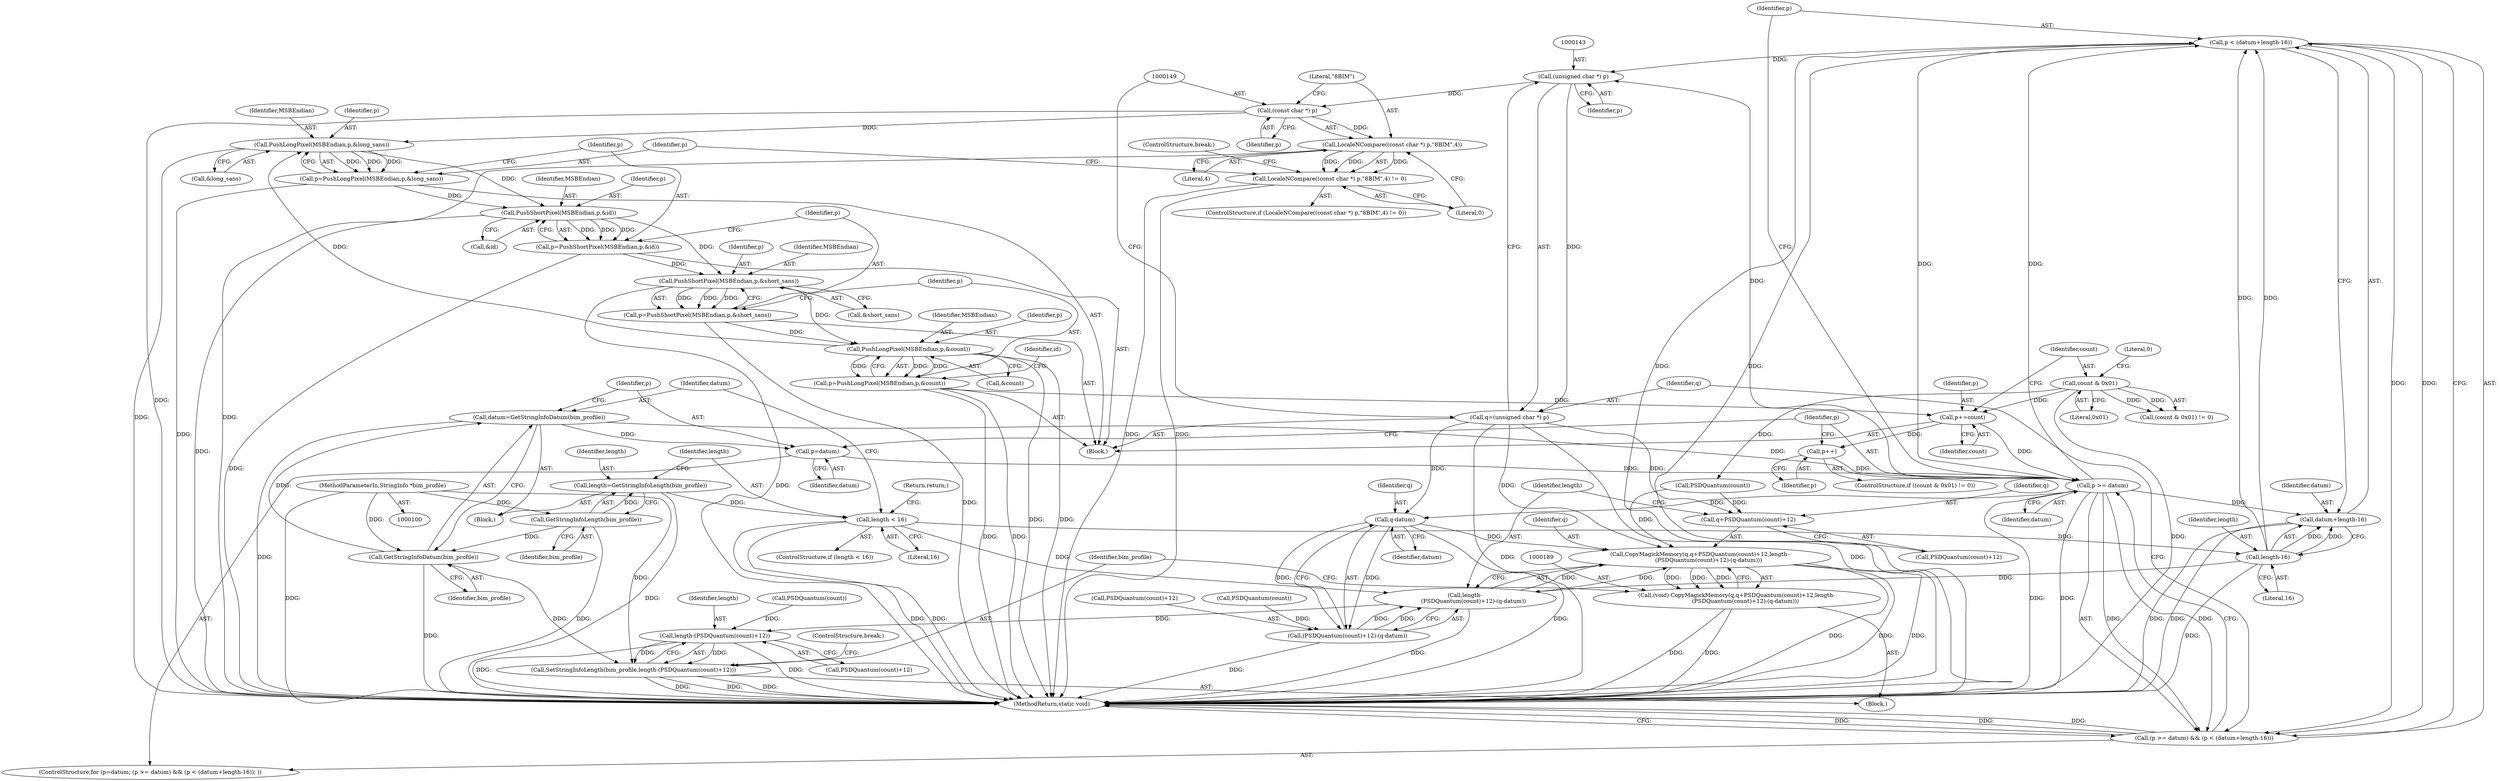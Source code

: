 digraph "1_ImageMagick_53c1dcd34bed85181b901bfce1a2322f85a59472@pointer" {
"1000131" [label="(Call,p < (datum+length-16))"];
"1000128" [label="(Call,p >= datum)"];
"1000217" [label="(Call,p+=count)"];
"1000222" [label="(Call,count & 0x01)"];
"1000176" [label="(Call,p=PushLongPixel(MSBEndian,p,&count))"];
"1000178" [label="(Call,PushLongPixel(MSBEndian,p,&count))"];
"1000171" [label="(Call,PushShortPixel(MSBEndian,p,&short_sans))"];
"1000164" [label="(Call,PushShortPixel(MSBEndian,p,&id))"];
"1000157" [label="(Call,PushLongPixel(MSBEndian,p,&long_sans))"];
"1000148" [label="(Call,(const char *) p)"];
"1000142" [label="(Call,(unsigned char *) p)"];
"1000131" [label="(Call,p < (datum+length-16))"];
"1000135" [label="(Call,length-16)"];
"1000115" [label="(Call,length < 16)"];
"1000110" [label="(Call,length=GetStringInfoLength(bim_profile))"];
"1000112" [label="(Call,GetStringInfoLength(bim_profile))"];
"1000101" [label="(MethodParameterIn,StringInfo *bim_profile)"];
"1000155" [label="(Call,p=PushLongPixel(MSBEndian,p,&long_sans))"];
"1000162" [label="(Call,p=PushShortPixel(MSBEndian,p,&id))"];
"1000169" [label="(Call,p=PushShortPixel(MSBEndian,p,&short_sans))"];
"1000124" [label="(Call,p=datum)"];
"1000119" [label="(Call,datum=GetStringInfoDatum(bim_profile))"];
"1000121" [label="(Call,GetStringInfoDatum(bim_profile))"];
"1000226" [label="(Call,p++)"];
"1000127" [label="(Call,(p >= datum) && (p < (datum+length-16)))"];
"1000140" [label="(Call,q=(unsigned char *) p)"];
"1000190" [label="(Call,CopyMagickMemory(q,q+PSDQuantum(count)+12,length-\n          (PSDQuantum(count)+12)-(q-datum)))"];
"1000188" [label="(Call,(void) CopyMagickMemory(q,q+PSDQuantum(count)+12,length-\n          (PSDQuantum(count)+12)-(q-datum)))"];
"1000192" [label="(Call,q+PSDQuantum(count)+12)"];
"1000205" [label="(Call,q-datum)"];
"1000200" [label="(Call,(PSDQuantum(count)+12)-(q-datum))"];
"1000198" [label="(Call,length-\n          (PSDQuantum(count)+12)-(q-datum))"];
"1000210" [label="(Call,length-(PSDQuantum(count)+12))"];
"1000208" [label="(Call,SetStringInfoLength(bim_profile,length-(PSDQuantum(count)+12)))"];
"1000147" [label="(Call,LocaleNCompare((const char *) p,\"8BIM\",4))"];
"1000146" [label="(Call,LocaleNCompare((const char *) p,\"8BIM\",4) != 0)"];
"1000133" [label="(Call,datum+length-16)"];
"1000146" [label="(Call,LocaleNCompare((const char *) p,\"8BIM\",4) != 0)"];
"1000145" [label="(ControlStructure,if (LocaleNCompare((const char *) p,\"8BIM\",4) != 0))"];
"1000193" [label="(Identifier,q)"];
"1000170" [label="(Identifier,p)"];
"1000150" [label="(Identifier,p)"];
"1000163" [label="(Identifier,p)"];
"1000166" [label="(Identifier,p)"];
"1000181" [label="(Call,&count)"];
"1000116" [label="(Identifier,length)"];
"1000134" [label="(Identifier,datum)"];
"1000190" [label="(Call,CopyMagickMemory(q,q+PSDQuantum(count)+12,length-\n          (PSDQuantum(count)+12)-(q-datum)))"];
"1000194" [label="(Call,PSDQuantum(count)+12)"];
"1000159" [label="(Identifier,p)"];
"1000225" [label="(Literal,0)"];
"1000188" [label="(Call,(void) CopyMagickMemory(q,q+PSDQuantum(count)+12,length-\n          (PSDQuantum(count)+12)-(q-datum)))"];
"1000158" [label="(Identifier,MSBEndian)"];
"1000112" [label="(Call,GetStringInfoLength(bim_profile))"];
"1000213" [label="(Call,PSDQuantum(count))"];
"1000120" [label="(Identifier,datum)"];
"1000207" [label="(Identifier,datum)"];
"1000179" [label="(Identifier,MSBEndian)"];
"1000205" [label="(Call,q-datum)"];
"1000202" [label="(Call,PSDQuantum(count))"];
"1000133" [label="(Call,datum+length-16)"];
"1000201" [label="(Call,PSDQuantum(count)+12)"];
"1000154" [label="(ControlStructure,break;)"];
"1000121" [label="(Call,GetStringInfoDatum(bim_profile))"];
"1000130" [label="(Identifier,datum)"];
"1000219" [label="(Identifier,count)"];
"1000192" [label="(Call,q+PSDQuantum(count)+12)"];
"1000119" [label="(Call,datum=GetStringInfoDatum(bim_profile))"];
"1000212" [label="(Call,PSDQuantum(count)+12)"];
"1000222" [label="(Call,count & 0x01)"];
"1000206" [label="(Identifier,q)"];
"1000164" [label="(Call,PushShortPixel(MSBEndian,p,&id))"];
"1000226" [label="(Call,p++)"];
"1000147" [label="(Call,LocaleNCompare((const char *) p,\"8BIM\",4))"];
"1000138" [label="(Block,)"];
"1000223" [label="(Identifier,count)"];
"1000157" [label="(Call,PushLongPixel(MSBEndian,p,&long_sans))"];
"1000211" [label="(Identifier,length)"];
"1000153" [label="(Literal,0)"];
"1000173" [label="(Identifier,p)"];
"1000156" [label="(Identifier,p)"];
"1000110" [label="(Call,length=GetStringInfoLength(bim_profile))"];
"1000210" [label="(Call,length-(PSDQuantum(count)+12))"];
"1000187" [label="(Block,)"];
"1000123" [label="(ControlStructure,for (p=datum; (p >= datum) && (p < (datum+length-16)); ))"];
"1000113" [label="(Identifier,bim_profile)"];
"1000131" [label="(Call,p < (datum+length-16))"];
"1000172" [label="(Identifier,MSBEndian)"];
"1000185" [label="(Identifier,id)"];
"1000165" [label="(Identifier,MSBEndian)"];
"1000140" [label="(Call,q=(unsigned char *) p)"];
"1000209" [label="(Identifier,bim_profile)"];
"1000137" [label="(Literal,16)"];
"1000221" [label="(Call,(count & 0x01) != 0)"];
"1000199" [label="(Identifier,length)"];
"1000155" [label="(Call,p=PushLongPixel(MSBEndian,p,&long_sans))"];
"1000122" [label="(Identifier,bim_profile)"];
"1000144" [label="(Identifier,p)"];
"1000218" [label="(Identifier,p)"];
"1000124" [label="(Call,p=datum)"];
"1000162" [label="(Call,p=PushShortPixel(MSBEndian,p,&id))"];
"1000177" [label="(Identifier,p)"];
"1000136" [label="(Identifier,length)"];
"1000167" [label="(Call,&id)"];
"1000111" [label="(Identifier,length)"];
"1000195" [label="(Call,PSDQuantum(count))"];
"1000174" [label="(Call,&short_sans)"];
"1000208" [label="(Call,SetStringInfoLength(bim_profile,length-(PSDQuantum(count)+12)))"];
"1000128" [label="(Call,p >= datum)"];
"1000171" [label="(Call,PushShortPixel(MSBEndian,p,&short_sans))"];
"1000191" [label="(Identifier,q)"];
"1000101" [label="(MethodParameterIn,StringInfo *bim_profile)"];
"1000151" [label="(Literal,\"8BIM\")"];
"1000216" [label="(ControlStructure,break;)"];
"1000141" [label="(Identifier,q)"];
"1000129" [label="(Identifier,p)"];
"1000118" [label="(Return,return;)"];
"1000160" [label="(Call,&long_sans)"];
"1000228" [label="(MethodReturn,static void)"];
"1000142" [label="(Call,(unsigned char *) p)"];
"1000115" [label="(Call,length < 16)"];
"1000224" [label="(Literal,0x01)"];
"1000176" [label="(Call,p=PushLongPixel(MSBEndian,p,&count))"];
"1000152" [label="(Literal,4)"];
"1000114" [label="(ControlStructure,if (length < 16))"];
"1000126" [label="(Identifier,datum)"];
"1000180" [label="(Identifier,p)"];
"1000127" [label="(Call,(p >= datum) && (p < (datum+length-16)))"];
"1000148" [label="(Call,(const char *) p)"];
"1000198" [label="(Call,length-\n          (PSDQuantum(count)+12)-(q-datum))"];
"1000125" [label="(Identifier,p)"];
"1000132" [label="(Identifier,p)"];
"1000117" [label="(Literal,16)"];
"1000135" [label="(Call,length-16)"];
"1000178" [label="(Call,PushLongPixel(MSBEndian,p,&count))"];
"1000227" [label="(Identifier,p)"];
"1000220" [label="(ControlStructure,if ((count & 0x01) != 0))"];
"1000169" [label="(Call,p=PushShortPixel(MSBEndian,p,&short_sans))"];
"1000200" [label="(Call,(PSDQuantum(count)+12)-(q-datum))"];
"1000102" [label="(Block,)"];
"1000217" [label="(Call,p+=count)"];
"1000131" -> "1000127"  [label="AST: "];
"1000131" -> "1000133"  [label="CFG: "];
"1000132" -> "1000131"  [label="AST: "];
"1000133" -> "1000131"  [label="AST: "];
"1000127" -> "1000131"  [label="CFG: "];
"1000131" -> "1000228"  [label="DDG: "];
"1000131" -> "1000228"  [label="DDG: "];
"1000131" -> "1000127"  [label="DDG: "];
"1000131" -> "1000127"  [label="DDG: "];
"1000128" -> "1000131"  [label="DDG: "];
"1000128" -> "1000131"  [label="DDG: "];
"1000135" -> "1000131"  [label="DDG: "];
"1000135" -> "1000131"  [label="DDG: "];
"1000131" -> "1000142"  [label="DDG: "];
"1000128" -> "1000127"  [label="AST: "];
"1000128" -> "1000130"  [label="CFG: "];
"1000129" -> "1000128"  [label="AST: "];
"1000130" -> "1000128"  [label="AST: "];
"1000132" -> "1000128"  [label="CFG: "];
"1000127" -> "1000128"  [label="CFG: "];
"1000128" -> "1000228"  [label="DDG: "];
"1000128" -> "1000228"  [label="DDG: "];
"1000128" -> "1000127"  [label="DDG: "];
"1000128" -> "1000127"  [label="DDG: "];
"1000217" -> "1000128"  [label="DDG: "];
"1000124" -> "1000128"  [label="DDG: "];
"1000226" -> "1000128"  [label="DDG: "];
"1000119" -> "1000128"  [label="DDG: "];
"1000128" -> "1000133"  [label="DDG: "];
"1000128" -> "1000142"  [label="DDG: "];
"1000128" -> "1000205"  [label="DDG: "];
"1000217" -> "1000138"  [label="AST: "];
"1000217" -> "1000219"  [label="CFG: "];
"1000218" -> "1000217"  [label="AST: "];
"1000219" -> "1000217"  [label="AST: "];
"1000223" -> "1000217"  [label="CFG: "];
"1000222" -> "1000217"  [label="DDG: "];
"1000176" -> "1000217"  [label="DDG: "];
"1000217" -> "1000226"  [label="DDG: "];
"1000222" -> "1000221"  [label="AST: "];
"1000222" -> "1000224"  [label="CFG: "];
"1000223" -> "1000222"  [label="AST: "];
"1000224" -> "1000222"  [label="AST: "];
"1000225" -> "1000222"  [label="CFG: "];
"1000222" -> "1000228"  [label="DDG: "];
"1000222" -> "1000195"  [label="DDG: "];
"1000222" -> "1000221"  [label="DDG: "];
"1000222" -> "1000221"  [label="DDG: "];
"1000176" -> "1000138"  [label="AST: "];
"1000176" -> "1000178"  [label="CFG: "];
"1000177" -> "1000176"  [label="AST: "];
"1000178" -> "1000176"  [label="AST: "];
"1000185" -> "1000176"  [label="CFG: "];
"1000176" -> "1000228"  [label="DDG: "];
"1000176" -> "1000228"  [label="DDG: "];
"1000178" -> "1000176"  [label="DDG: "];
"1000178" -> "1000176"  [label="DDG: "];
"1000178" -> "1000176"  [label="DDG: "];
"1000178" -> "1000181"  [label="CFG: "];
"1000179" -> "1000178"  [label="AST: "];
"1000180" -> "1000178"  [label="AST: "];
"1000181" -> "1000178"  [label="AST: "];
"1000178" -> "1000228"  [label="DDG: "];
"1000178" -> "1000228"  [label="DDG: "];
"1000178" -> "1000157"  [label="DDG: "];
"1000171" -> "1000178"  [label="DDG: "];
"1000169" -> "1000178"  [label="DDG: "];
"1000171" -> "1000169"  [label="AST: "];
"1000171" -> "1000174"  [label="CFG: "];
"1000172" -> "1000171"  [label="AST: "];
"1000173" -> "1000171"  [label="AST: "];
"1000174" -> "1000171"  [label="AST: "];
"1000169" -> "1000171"  [label="CFG: "];
"1000171" -> "1000228"  [label="DDG: "];
"1000171" -> "1000169"  [label="DDG: "];
"1000171" -> "1000169"  [label="DDG: "];
"1000171" -> "1000169"  [label="DDG: "];
"1000164" -> "1000171"  [label="DDG: "];
"1000162" -> "1000171"  [label="DDG: "];
"1000164" -> "1000162"  [label="AST: "];
"1000164" -> "1000167"  [label="CFG: "];
"1000165" -> "1000164"  [label="AST: "];
"1000166" -> "1000164"  [label="AST: "];
"1000167" -> "1000164"  [label="AST: "];
"1000162" -> "1000164"  [label="CFG: "];
"1000164" -> "1000228"  [label="DDG: "];
"1000164" -> "1000162"  [label="DDG: "];
"1000164" -> "1000162"  [label="DDG: "];
"1000164" -> "1000162"  [label="DDG: "];
"1000157" -> "1000164"  [label="DDG: "];
"1000155" -> "1000164"  [label="DDG: "];
"1000157" -> "1000155"  [label="AST: "];
"1000157" -> "1000160"  [label="CFG: "];
"1000158" -> "1000157"  [label="AST: "];
"1000159" -> "1000157"  [label="AST: "];
"1000160" -> "1000157"  [label="AST: "];
"1000155" -> "1000157"  [label="CFG: "];
"1000157" -> "1000228"  [label="DDG: "];
"1000157" -> "1000155"  [label="DDG: "];
"1000157" -> "1000155"  [label="DDG: "];
"1000157" -> "1000155"  [label="DDG: "];
"1000148" -> "1000157"  [label="DDG: "];
"1000148" -> "1000147"  [label="AST: "];
"1000148" -> "1000150"  [label="CFG: "];
"1000149" -> "1000148"  [label="AST: "];
"1000150" -> "1000148"  [label="AST: "];
"1000151" -> "1000148"  [label="CFG: "];
"1000148" -> "1000228"  [label="DDG: "];
"1000148" -> "1000147"  [label="DDG: "];
"1000142" -> "1000148"  [label="DDG: "];
"1000142" -> "1000140"  [label="AST: "];
"1000142" -> "1000144"  [label="CFG: "];
"1000143" -> "1000142"  [label="AST: "];
"1000144" -> "1000142"  [label="AST: "];
"1000140" -> "1000142"  [label="CFG: "];
"1000142" -> "1000140"  [label="DDG: "];
"1000135" -> "1000133"  [label="AST: "];
"1000135" -> "1000137"  [label="CFG: "];
"1000136" -> "1000135"  [label="AST: "];
"1000137" -> "1000135"  [label="AST: "];
"1000133" -> "1000135"  [label="CFG: "];
"1000135" -> "1000228"  [label="DDG: "];
"1000135" -> "1000133"  [label="DDG: "];
"1000135" -> "1000133"  [label="DDG: "];
"1000115" -> "1000135"  [label="DDG: "];
"1000135" -> "1000198"  [label="DDG: "];
"1000115" -> "1000114"  [label="AST: "];
"1000115" -> "1000117"  [label="CFG: "];
"1000116" -> "1000115"  [label="AST: "];
"1000117" -> "1000115"  [label="AST: "];
"1000118" -> "1000115"  [label="CFG: "];
"1000120" -> "1000115"  [label="CFG: "];
"1000115" -> "1000228"  [label="DDG: "];
"1000115" -> "1000228"  [label="DDG: "];
"1000110" -> "1000115"  [label="DDG: "];
"1000115" -> "1000198"  [label="DDG: "];
"1000110" -> "1000102"  [label="AST: "];
"1000110" -> "1000112"  [label="CFG: "];
"1000111" -> "1000110"  [label="AST: "];
"1000112" -> "1000110"  [label="AST: "];
"1000116" -> "1000110"  [label="CFG: "];
"1000110" -> "1000228"  [label="DDG: "];
"1000112" -> "1000110"  [label="DDG: "];
"1000112" -> "1000113"  [label="CFG: "];
"1000113" -> "1000112"  [label="AST: "];
"1000112" -> "1000228"  [label="DDG: "];
"1000101" -> "1000112"  [label="DDG: "];
"1000112" -> "1000121"  [label="DDG: "];
"1000101" -> "1000100"  [label="AST: "];
"1000101" -> "1000228"  [label="DDG: "];
"1000101" -> "1000121"  [label="DDG: "];
"1000101" -> "1000208"  [label="DDG: "];
"1000155" -> "1000138"  [label="AST: "];
"1000156" -> "1000155"  [label="AST: "];
"1000163" -> "1000155"  [label="CFG: "];
"1000155" -> "1000228"  [label="DDG: "];
"1000162" -> "1000138"  [label="AST: "];
"1000163" -> "1000162"  [label="AST: "];
"1000170" -> "1000162"  [label="CFG: "];
"1000162" -> "1000228"  [label="DDG: "];
"1000169" -> "1000138"  [label="AST: "];
"1000170" -> "1000169"  [label="AST: "];
"1000177" -> "1000169"  [label="CFG: "];
"1000169" -> "1000228"  [label="DDG: "];
"1000124" -> "1000123"  [label="AST: "];
"1000124" -> "1000126"  [label="CFG: "];
"1000125" -> "1000124"  [label="AST: "];
"1000126" -> "1000124"  [label="AST: "];
"1000129" -> "1000124"  [label="CFG: "];
"1000119" -> "1000124"  [label="DDG: "];
"1000119" -> "1000102"  [label="AST: "];
"1000119" -> "1000121"  [label="CFG: "];
"1000120" -> "1000119"  [label="AST: "];
"1000121" -> "1000119"  [label="AST: "];
"1000125" -> "1000119"  [label="CFG: "];
"1000119" -> "1000228"  [label="DDG: "];
"1000121" -> "1000119"  [label="DDG: "];
"1000121" -> "1000122"  [label="CFG: "];
"1000122" -> "1000121"  [label="AST: "];
"1000121" -> "1000228"  [label="DDG: "];
"1000121" -> "1000208"  [label="DDG: "];
"1000226" -> "1000220"  [label="AST: "];
"1000226" -> "1000227"  [label="CFG: "];
"1000227" -> "1000226"  [label="AST: "];
"1000129" -> "1000226"  [label="CFG: "];
"1000127" -> "1000123"  [label="AST: "];
"1000141" -> "1000127"  [label="CFG: "];
"1000228" -> "1000127"  [label="CFG: "];
"1000127" -> "1000228"  [label="DDG: "];
"1000127" -> "1000228"  [label="DDG: "];
"1000127" -> "1000228"  [label="DDG: "];
"1000140" -> "1000138"  [label="AST: "];
"1000141" -> "1000140"  [label="AST: "];
"1000149" -> "1000140"  [label="CFG: "];
"1000140" -> "1000228"  [label="DDG: "];
"1000140" -> "1000228"  [label="DDG: "];
"1000140" -> "1000190"  [label="DDG: "];
"1000140" -> "1000192"  [label="DDG: "];
"1000140" -> "1000205"  [label="DDG: "];
"1000190" -> "1000188"  [label="AST: "];
"1000190" -> "1000198"  [label="CFG: "];
"1000191" -> "1000190"  [label="AST: "];
"1000192" -> "1000190"  [label="AST: "];
"1000198" -> "1000190"  [label="AST: "];
"1000188" -> "1000190"  [label="CFG: "];
"1000190" -> "1000228"  [label="DDG: "];
"1000190" -> "1000228"  [label="DDG: "];
"1000190" -> "1000228"  [label="DDG: "];
"1000190" -> "1000188"  [label="DDG: "];
"1000190" -> "1000188"  [label="DDG: "];
"1000190" -> "1000188"  [label="DDG: "];
"1000205" -> "1000190"  [label="DDG: "];
"1000195" -> "1000190"  [label="DDG: "];
"1000198" -> "1000190"  [label="DDG: "];
"1000198" -> "1000190"  [label="DDG: "];
"1000188" -> "1000187"  [label="AST: "];
"1000189" -> "1000188"  [label="AST: "];
"1000209" -> "1000188"  [label="CFG: "];
"1000188" -> "1000228"  [label="DDG: "];
"1000188" -> "1000228"  [label="DDG: "];
"1000192" -> "1000194"  [label="CFG: "];
"1000193" -> "1000192"  [label="AST: "];
"1000194" -> "1000192"  [label="AST: "];
"1000199" -> "1000192"  [label="CFG: "];
"1000195" -> "1000192"  [label="DDG: "];
"1000205" -> "1000200"  [label="AST: "];
"1000205" -> "1000207"  [label="CFG: "];
"1000206" -> "1000205"  [label="AST: "];
"1000207" -> "1000205"  [label="AST: "];
"1000200" -> "1000205"  [label="CFG: "];
"1000205" -> "1000228"  [label="DDG: "];
"1000205" -> "1000200"  [label="DDG: "];
"1000205" -> "1000200"  [label="DDG: "];
"1000200" -> "1000198"  [label="AST: "];
"1000201" -> "1000200"  [label="AST: "];
"1000198" -> "1000200"  [label="CFG: "];
"1000200" -> "1000228"  [label="DDG: "];
"1000200" -> "1000198"  [label="DDG: "];
"1000200" -> "1000198"  [label="DDG: "];
"1000202" -> "1000200"  [label="DDG: "];
"1000199" -> "1000198"  [label="AST: "];
"1000198" -> "1000228"  [label="DDG: "];
"1000198" -> "1000210"  [label="DDG: "];
"1000210" -> "1000208"  [label="AST: "];
"1000210" -> "1000212"  [label="CFG: "];
"1000211" -> "1000210"  [label="AST: "];
"1000212" -> "1000210"  [label="AST: "];
"1000208" -> "1000210"  [label="CFG: "];
"1000210" -> "1000228"  [label="DDG: "];
"1000210" -> "1000228"  [label="DDG: "];
"1000210" -> "1000208"  [label="DDG: "];
"1000210" -> "1000208"  [label="DDG: "];
"1000213" -> "1000210"  [label="DDG: "];
"1000208" -> "1000187"  [label="AST: "];
"1000209" -> "1000208"  [label="AST: "];
"1000216" -> "1000208"  [label="CFG: "];
"1000208" -> "1000228"  [label="DDG: "];
"1000208" -> "1000228"  [label="DDG: "];
"1000208" -> "1000228"  [label="DDG: "];
"1000147" -> "1000146"  [label="AST: "];
"1000147" -> "1000152"  [label="CFG: "];
"1000151" -> "1000147"  [label="AST: "];
"1000152" -> "1000147"  [label="AST: "];
"1000153" -> "1000147"  [label="CFG: "];
"1000147" -> "1000228"  [label="DDG: "];
"1000147" -> "1000146"  [label="DDG: "];
"1000147" -> "1000146"  [label="DDG: "];
"1000147" -> "1000146"  [label="DDG: "];
"1000146" -> "1000145"  [label="AST: "];
"1000146" -> "1000153"  [label="CFG: "];
"1000153" -> "1000146"  [label="AST: "];
"1000154" -> "1000146"  [label="CFG: "];
"1000156" -> "1000146"  [label="CFG: "];
"1000146" -> "1000228"  [label="DDG: "];
"1000146" -> "1000228"  [label="DDG: "];
"1000134" -> "1000133"  [label="AST: "];
"1000133" -> "1000228"  [label="DDG: "];
"1000133" -> "1000228"  [label="DDG: "];
}
